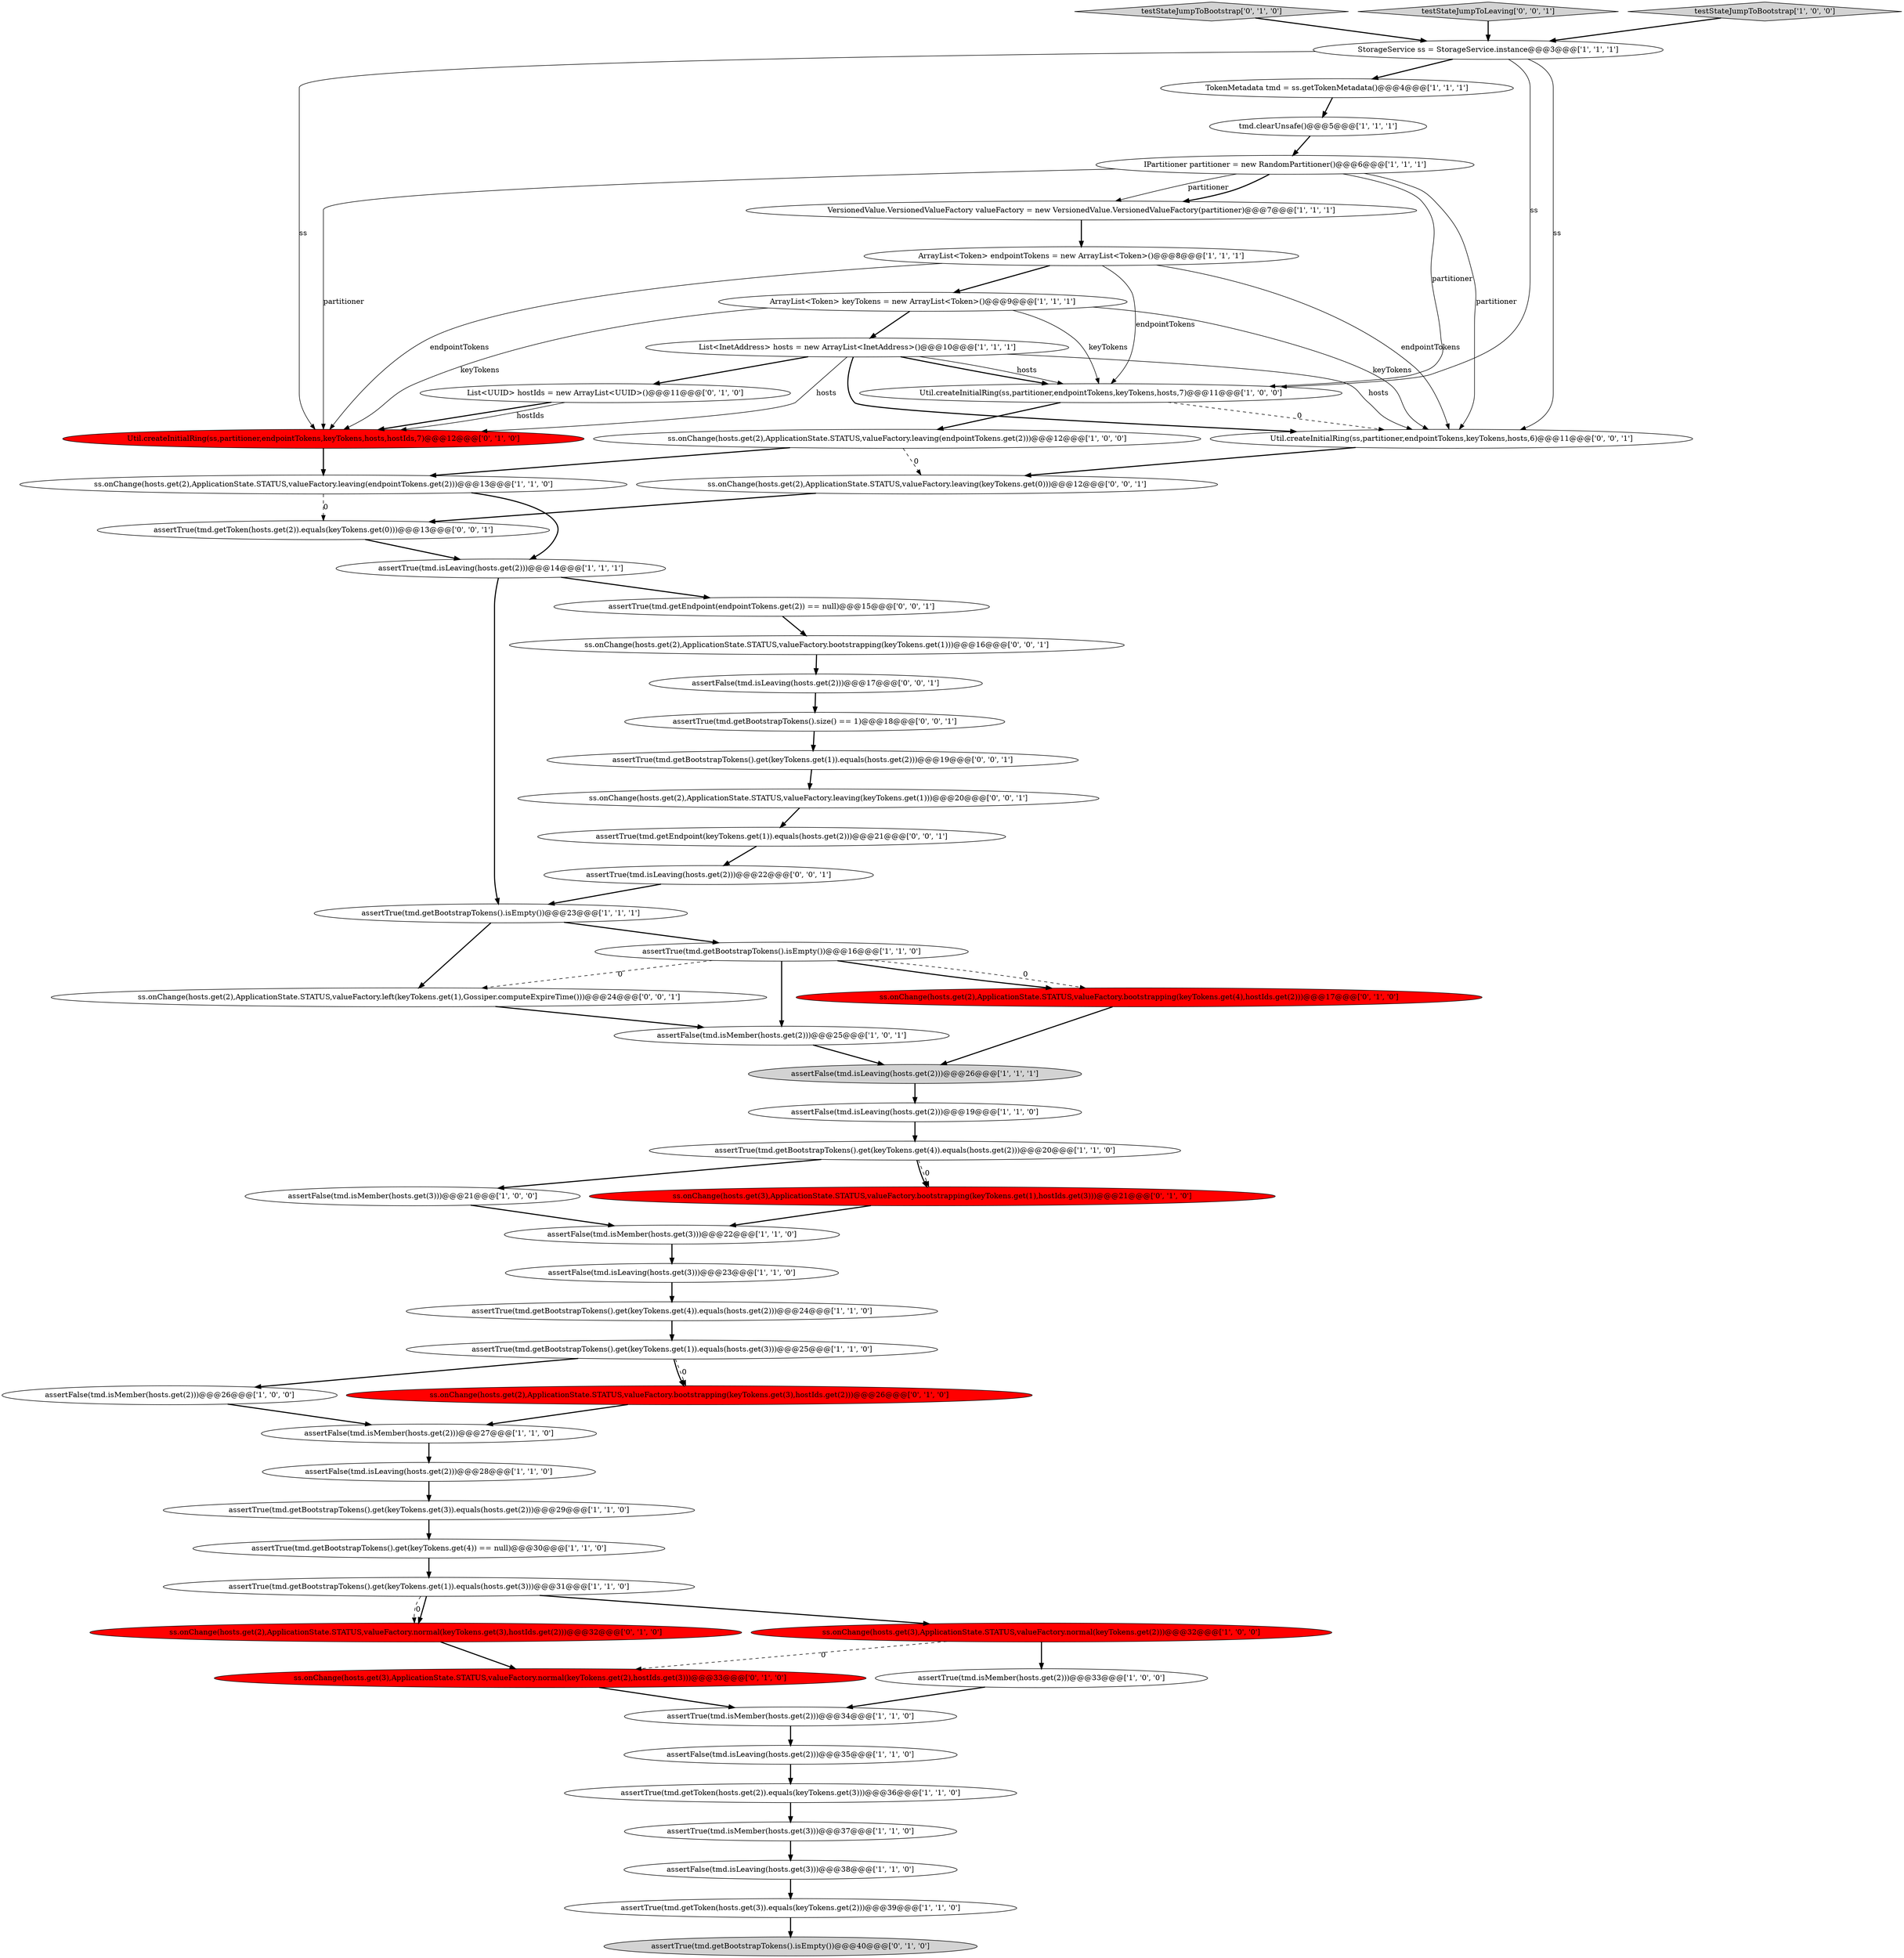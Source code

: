 digraph {
2 [style = filled, label = "assertFalse(tmd.isLeaving(hosts.get(2)))@@@26@@@['1', '1', '1']", fillcolor = lightgray, shape = ellipse image = "AAA0AAABBB1BBB"];
17 [style = filled, label = "ss.onChange(hosts.get(2),ApplicationState.STATUS,valueFactory.leaving(endpointTokens.get(2)))@@@12@@@['1', '0', '0']", fillcolor = white, shape = ellipse image = "AAA0AAABBB1BBB"];
30 [style = filled, label = "assertTrue(tmd.isMember(hosts.get(2)))@@@34@@@['1', '1', '0']", fillcolor = white, shape = ellipse image = "AAA0AAABBB1BBB"];
16 [style = filled, label = "assertTrue(tmd.getToken(hosts.get(3)).equals(keyTokens.get(2)))@@@39@@@['1', '1', '0']", fillcolor = white, shape = ellipse image = "AAA0AAABBB1BBB"];
57 [style = filled, label = "Util.createInitialRing(ss,partitioner,endpointTokens,keyTokens,hosts,6)@@@11@@@['0', '0', '1']", fillcolor = white, shape = ellipse image = "AAA0AAABBB3BBB"];
46 [style = filled, label = "testStateJumpToBootstrap['0', '1', '0']", fillcolor = lightgray, shape = diamond image = "AAA0AAABBB2BBB"];
24 [style = filled, label = "assertTrue(tmd.getBootstrapTokens().get(keyTokens.get(4)) == null)@@@30@@@['1', '1', '0']", fillcolor = white, shape = ellipse image = "AAA0AAABBB1BBB"];
27 [style = filled, label = "assertTrue(tmd.isLeaving(hosts.get(2)))@@@14@@@['1', '1', '1']", fillcolor = white, shape = ellipse image = "AAA0AAABBB1BBB"];
52 [style = filled, label = "testStateJumpToLeaving['0', '0', '1']", fillcolor = lightgray, shape = diamond image = "AAA0AAABBB3BBB"];
44 [style = filled, label = "List<UUID> hostIds = new ArrayList<UUID>()@@@11@@@['0', '1', '0']", fillcolor = white, shape = ellipse image = "AAA0AAABBB2BBB"];
5 [style = filled, label = "assertFalse(tmd.isLeaving(hosts.get(2)))@@@35@@@['1', '1', '0']", fillcolor = white, shape = ellipse image = "AAA0AAABBB1BBB"];
56 [style = filled, label = "ss.onChange(hosts.get(2),ApplicationState.STATUS,valueFactory.left(keyTokens.get(1),Gossiper.computeExpireTime()))@@@24@@@['0', '0', '1']", fillcolor = white, shape = ellipse image = "AAA0AAABBB3BBB"];
13 [style = filled, label = "IPartitioner partitioner = new RandomPartitioner()@@@6@@@['1', '1', '1']", fillcolor = white, shape = ellipse image = "AAA0AAABBB1BBB"];
39 [style = filled, label = "assertTrue(tmd.getBootstrapTokens().isEmpty())@@@40@@@['0', '1', '0']", fillcolor = lightgray, shape = ellipse image = "AAA0AAABBB2BBB"];
38 [style = filled, label = "ss.onChange(hosts.get(3),ApplicationState.STATUS,valueFactory.normal(keyTokens.get(2),hostIds.get(3)))@@@33@@@['0', '1', '0']", fillcolor = red, shape = ellipse image = "AAA1AAABBB2BBB"];
26 [style = filled, label = "assertFalse(tmd.isLeaving(hosts.get(3)))@@@23@@@['1', '1', '0']", fillcolor = white, shape = ellipse image = "AAA0AAABBB1BBB"];
18 [style = filled, label = "assertTrue(tmd.getBootstrapTokens().get(keyTokens.get(1)).equals(hosts.get(3)))@@@31@@@['1', '1', '0']", fillcolor = white, shape = ellipse image = "AAA0AAABBB1BBB"];
54 [style = filled, label = "ss.onChange(hosts.get(2),ApplicationState.STATUS,valueFactory.bootstrapping(keyTokens.get(1)))@@@16@@@['0', '0', '1']", fillcolor = white, shape = ellipse image = "AAA0AAABBB3BBB"];
59 [style = filled, label = "assertTrue(tmd.getToken(hosts.get(2)).equals(keyTokens.get(0)))@@@13@@@['0', '0', '1']", fillcolor = white, shape = ellipse image = "AAA0AAABBB3BBB"];
20 [style = filled, label = "ss.onChange(hosts.get(2),ApplicationState.STATUS,valueFactory.leaving(endpointTokens.get(2)))@@@13@@@['1', '1', '0']", fillcolor = white, shape = ellipse image = "AAA0AAABBB1BBB"];
8 [style = filled, label = "assertFalse(tmd.isMember(hosts.get(3)))@@@22@@@['1', '1', '0']", fillcolor = white, shape = ellipse image = "AAA0AAABBB1BBB"];
15 [style = filled, label = "Util.createInitialRing(ss,partitioner,endpointTokens,keyTokens,hosts,7)@@@11@@@['1', '0', '0']", fillcolor = white, shape = ellipse image = "AAA0AAABBB1BBB"];
28 [style = filled, label = "StorageService ss = StorageService.instance@@@3@@@['1', '1', '1']", fillcolor = white, shape = ellipse image = "AAA0AAABBB1BBB"];
3 [style = filled, label = "tmd.clearUnsafe()@@@5@@@['1', '1', '1']", fillcolor = white, shape = ellipse image = "AAA0AAABBB1BBB"];
34 [style = filled, label = "assertTrue(tmd.getBootstrapTokens().isEmpty())@@@16@@@['1', '1', '0']", fillcolor = white, shape = ellipse image = "AAA0AAABBB1BBB"];
33 [style = filled, label = "assertTrue(tmd.isMember(hosts.get(2)))@@@33@@@['1', '0', '0']", fillcolor = white, shape = ellipse image = "AAA0AAABBB1BBB"];
25 [style = filled, label = "ArrayList<Token> keyTokens = new ArrayList<Token>()@@@9@@@['1', '1', '1']", fillcolor = white, shape = ellipse image = "AAA0AAABBB1BBB"];
47 [style = filled, label = "assertTrue(tmd.getBootstrapTokens().size() == 1)@@@18@@@['0', '0', '1']", fillcolor = white, shape = ellipse image = "AAA0AAABBB3BBB"];
14 [style = filled, label = "assertFalse(tmd.isLeaving(hosts.get(2)))@@@28@@@['1', '1', '0']", fillcolor = white, shape = ellipse image = "AAA0AAABBB1BBB"];
51 [style = filled, label = "ss.onChange(hosts.get(2),ApplicationState.STATUS,valueFactory.leaving(keyTokens.get(0)))@@@12@@@['0', '0', '1']", fillcolor = white, shape = ellipse image = "AAA0AAABBB3BBB"];
41 [style = filled, label = "Util.createInitialRing(ss,partitioner,endpointTokens,keyTokens,hosts,hostIds,7)@@@12@@@['0', '1', '0']", fillcolor = red, shape = ellipse image = "AAA1AAABBB2BBB"];
49 [style = filled, label = "assertTrue(tmd.getEndpoint(endpointTokens.get(2)) == null)@@@15@@@['0', '0', '1']", fillcolor = white, shape = ellipse image = "AAA0AAABBB3BBB"];
4 [style = filled, label = "VersionedValue.VersionedValueFactory valueFactory = new VersionedValue.VersionedValueFactory(partitioner)@@@7@@@['1', '1', '1']", fillcolor = white, shape = ellipse image = "AAA0AAABBB1BBB"];
21 [style = filled, label = "assertFalse(tmd.isMember(hosts.get(2)))@@@27@@@['1', '1', '0']", fillcolor = white, shape = ellipse image = "AAA0AAABBB1BBB"];
12 [style = filled, label = "assertFalse(tmd.isLeaving(hosts.get(2)))@@@19@@@['1', '1', '0']", fillcolor = white, shape = ellipse image = "AAA0AAABBB1BBB"];
48 [style = filled, label = "ss.onChange(hosts.get(2),ApplicationState.STATUS,valueFactory.leaving(keyTokens.get(1)))@@@20@@@['0', '0', '1']", fillcolor = white, shape = ellipse image = "AAA0AAABBB3BBB"];
31 [style = filled, label = "assertFalse(tmd.isMember(hosts.get(2)))@@@25@@@['1', '0', '1']", fillcolor = white, shape = ellipse image = "AAA0AAABBB1BBB"];
53 [style = filled, label = "assertFalse(tmd.isLeaving(hosts.get(2)))@@@17@@@['0', '0', '1']", fillcolor = white, shape = ellipse image = "AAA0AAABBB3BBB"];
37 [style = filled, label = "assertFalse(tmd.isLeaving(hosts.get(3)))@@@38@@@['1', '1', '0']", fillcolor = white, shape = ellipse image = "AAA0AAABBB1BBB"];
19 [style = filled, label = "assertTrue(tmd.getBootstrapTokens().isEmpty())@@@23@@@['1', '1', '1']", fillcolor = white, shape = ellipse image = "AAA0AAABBB1BBB"];
55 [style = filled, label = "assertTrue(tmd.getBootstrapTokens().get(keyTokens.get(1)).equals(hosts.get(2)))@@@19@@@['0', '0', '1']", fillcolor = white, shape = ellipse image = "AAA0AAABBB3BBB"];
23 [style = filled, label = "assertFalse(tmd.isMember(hosts.get(3)))@@@21@@@['1', '0', '0']", fillcolor = white, shape = ellipse image = "AAA0AAABBB1BBB"];
22 [style = filled, label = "assertTrue(tmd.getBootstrapTokens().get(keyTokens.get(4)).equals(hosts.get(2)))@@@24@@@['1', '1', '0']", fillcolor = white, shape = ellipse image = "AAA0AAABBB1BBB"];
0 [style = filled, label = "assertFalse(tmd.isMember(hosts.get(2)))@@@26@@@['1', '0', '0']", fillcolor = white, shape = ellipse image = "AAA0AAABBB1BBB"];
58 [style = filled, label = "assertTrue(tmd.isLeaving(hosts.get(2)))@@@22@@@['0', '0', '1']", fillcolor = white, shape = ellipse image = "AAA0AAABBB3BBB"];
35 [style = filled, label = "assertTrue(tmd.getBootstrapTokens().get(keyTokens.get(1)).equals(hosts.get(3)))@@@25@@@['1', '1', '0']", fillcolor = white, shape = ellipse image = "AAA0AAABBB1BBB"];
45 [style = filled, label = "ss.onChange(hosts.get(2),ApplicationState.STATUS,valueFactory.normal(keyTokens.get(3),hostIds.get(2)))@@@32@@@['0', '1', '0']", fillcolor = red, shape = ellipse image = "AAA1AAABBB2BBB"];
10 [style = filled, label = "testStateJumpToBootstrap['1', '0', '0']", fillcolor = lightgray, shape = diamond image = "AAA0AAABBB1BBB"];
29 [style = filled, label = "assertTrue(tmd.getBootstrapTokens().get(keyTokens.get(3)).equals(hosts.get(2)))@@@29@@@['1', '1', '0']", fillcolor = white, shape = ellipse image = "AAA0AAABBB1BBB"];
1 [style = filled, label = "assertTrue(tmd.getToken(hosts.get(2)).equals(keyTokens.get(3)))@@@36@@@['1', '1', '0']", fillcolor = white, shape = ellipse image = "AAA0AAABBB1BBB"];
40 [style = filled, label = "ss.onChange(hosts.get(2),ApplicationState.STATUS,valueFactory.bootstrapping(keyTokens.get(3),hostIds.get(2)))@@@26@@@['0', '1', '0']", fillcolor = red, shape = ellipse image = "AAA1AAABBB2BBB"];
7 [style = filled, label = "assertTrue(tmd.isMember(hosts.get(3)))@@@37@@@['1', '1', '0']", fillcolor = white, shape = ellipse image = "AAA0AAABBB1BBB"];
6 [style = filled, label = "List<InetAddress> hosts = new ArrayList<InetAddress>()@@@10@@@['1', '1', '1']", fillcolor = white, shape = ellipse image = "AAA0AAABBB1BBB"];
11 [style = filled, label = "assertTrue(tmd.getBootstrapTokens().get(keyTokens.get(4)).equals(hosts.get(2)))@@@20@@@['1', '1', '0']", fillcolor = white, shape = ellipse image = "AAA0AAABBB1BBB"];
36 [style = filled, label = "ss.onChange(hosts.get(3),ApplicationState.STATUS,valueFactory.normal(keyTokens.get(2)))@@@32@@@['1', '0', '0']", fillcolor = red, shape = ellipse image = "AAA1AAABBB1BBB"];
42 [style = filled, label = "ss.onChange(hosts.get(3),ApplicationState.STATUS,valueFactory.bootstrapping(keyTokens.get(1),hostIds.get(3)))@@@21@@@['0', '1', '0']", fillcolor = red, shape = ellipse image = "AAA1AAABBB2BBB"];
32 [style = filled, label = "TokenMetadata tmd = ss.getTokenMetadata()@@@4@@@['1', '1', '1']", fillcolor = white, shape = ellipse image = "AAA0AAABBB1BBB"];
43 [style = filled, label = "ss.onChange(hosts.get(2),ApplicationState.STATUS,valueFactory.bootstrapping(keyTokens.get(4),hostIds.get(2)))@@@17@@@['0', '1', '0']", fillcolor = red, shape = ellipse image = "AAA1AAABBB2BBB"];
50 [style = filled, label = "assertTrue(tmd.getEndpoint(keyTokens.get(1)).equals(hosts.get(2)))@@@21@@@['0', '0', '1']", fillcolor = white, shape = ellipse image = "AAA0AAABBB3BBB"];
9 [style = filled, label = "ArrayList<Token> endpointTokens = new ArrayList<Token>()@@@8@@@['1', '1', '1']", fillcolor = white, shape = ellipse image = "AAA0AAABBB1BBB"];
6->57 [style = solid, label="hosts"];
6->57 [style = bold, label=""];
13->4 [style = solid, label="partitioner"];
15->57 [style = dashed, label="0"];
35->40 [style = dashed, label="0"];
53->47 [style = bold, label=""];
25->6 [style = bold, label=""];
36->33 [style = bold, label=""];
9->41 [style = solid, label="endpointTokens"];
41->20 [style = bold, label=""];
27->49 [style = bold, label=""];
18->45 [style = bold, label=""];
26->22 [style = bold, label=""];
20->27 [style = bold, label=""];
52->28 [style = bold, label=""];
55->48 [style = bold, label=""];
15->17 [style = bold, label=""];
38->30 [style = bold, label=""];
28->15 [style = solid, label="ss"];
34->56 [style = dashed, label="0"];
45->38 [style = bold, label=""];
13->15 [style = solid, label="partitioner"];
54->53 [style = bold, label=""];
58->19 [style = bold, label=""];
27->19 [style = bold, label=""];
32->3 [style = bold, label=""];
25->15 [style = solid, label="keyTokens"];
34->43 [style = dashed, label="0"];
17->20 [style = bold, label=""];
19->34 [style = bold, label=""];
57->51 [style = bold, label=""];
12->11 [style = bold, label=""];
7->37 [style = bold, label=""];
48->50 [style = bold, label=""];
34->31 [style = bold, label=""];
31->2 [style = bold, label=""];
0->21 [style = bold, label=""];
18->45 [style = dashed, label="0"];
23->8 [style = bold, label=""];
24->18 [style = bold, label=""];
19->56 [style = bold, label=""];
25->57 [style = solid, label="keyTokens"];
5->1 [style = bold, label=""];
35->40 [style = bold, label=""];
35->0 [style = bold, label=""];
9->15 [style = solid, label="endpointTokens"];
44->41 [style = bold, label=""];
33->30 [style = bold, label=""];
16->39 [style = bold, label=""];
25->41 [style = solid, label="keyTokens"];
11->42 [style = dashed, label="0"];
13->41 [style = solid, label="partitioner"];
49->54 [style = bold, label=""];
37->16 [style = bold, label=""];
40->21 [style = bold, label=""];
4->9 [style = bold, label=""];
59->27 [style = bold, label=""];
44->41 [style = solid, label="hostIds"];
56->31 [style = bold, label=""];
46->28 [style = bold, label=""];
50->58 [style = bold, label=""];
20->59 [style = dashed, label="0"];
42->8 [style = bold, label=""];
6->41 [style = solid, label="hosts"];
43->2 [style = bold, label=""];
1->7 [style = bold, label=""];
6->44 [style = bold, label=""];
6->15 [style = bold, label=""];
28->32 [style = bold, label=""];
17->51 [style = dashed, label="0"];
6->15 [style = solid, label="hosts"];
30->5 [style = bold, label=""];
9->57 [style = solid, label="endpointTokens"];
14->29 [style = bold, label=""];
22->35 [style = bold, label=""];
34->43 [style = bold, label=""];
21->14 [style = bold, label=""];
36->38 [style = dashed, label="0"];
10->28 [style = bold, label=""];
8->26 [style = bold, label=""];
18->36 [style = bold, label=""];
11->42 [style = bold, label=""];
13->57 [style = solid, label="partitioner"];
2->12 [style = bold, label=""];
51->59 [style = bold, label=""];
47->55 [style = bold, label=""];
9->25 [style = bold, label=""];
28->41 [style = solid, label="ss"];
3->13 [style = bold, label=""];
29->24 [style = bold, label=""];
11->23 [style = bold, label=""];
28->57 [style = solid, label="ss"];
13->4 [style = bold, label=""];
}
